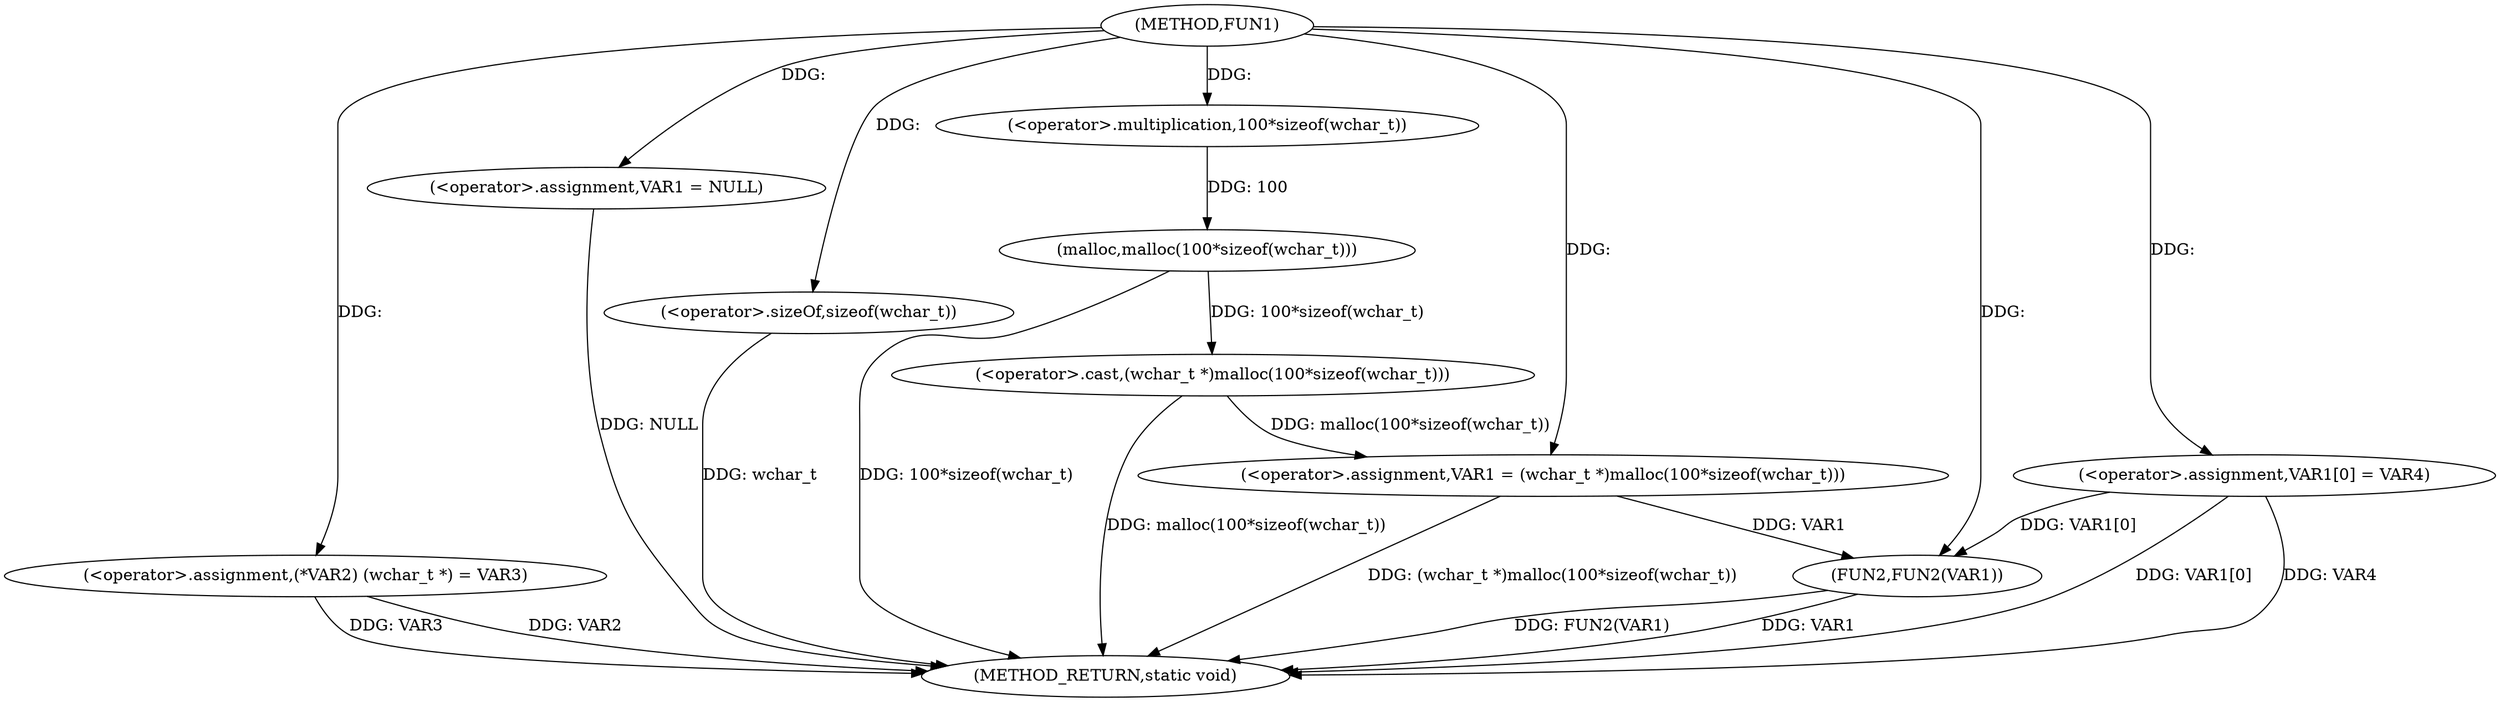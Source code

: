 digraph FUN1 {  
"1000100" [label = "(METHOD,FUN1)" ]
"1000126" [label = "(METHOD_RETURN,static void)" ]
"1000104" [label = "(<operator>.assignment,(*VAR2) (wchar_t *) = VAR3)" ]
"1000107" [label = "(<operator>.assignment,VAR1 = NULL)" ]
"1000110" [label = "(<operator>.assignment,VAR1 = (wchar_t *)malloc(100*sizeof(wchar_t)))" ]
"1000112" [label = "(<operator>.cast,(wchar_t *)malloc(100*sizeof(wchar_t)))" ]
"1000114" [label = "(malloc,malloc(100*sizeof(wchar_t)))" ]
"1000115" [label = "(<operator>.multiplication,100*sizeof(wchar_t))" ]
"1000117" [label = "(<operator>.sizeOf,sizeof(wchar_t))" ]
"1000119" [label = "(<operator>.assignment,VAR1[0] = VAR4)" ]
"1000124" [label = "(FUN2,FUN2(VAR1))" ]
  "1000124" -> "1000126"  [ label = "DDG: VAR1"] 
  "1000104" -> "1000126"  [ label = "DDG: VAR2"] 
  "1000112" -> "1000126"  [ label = "DDG: malloc(100*sizeof(wchar_t))"] 
  "1000119" -> "1000126"  [ label = "DDG: VAR4"] 
  "1000114" -> "1000126"  [ label = "DDG: 100*sizeof(wchar_t)"] 
  "1000117" -> "1000126"  [ label = "DDG: wchar_t"] 
  "1000110" -> "1000126"  [ label = "DDG: (wchar_t *)malloc(100*sizeof(wchar_t))"] 
  "1000124" -> "1000126"  [ label = "DDG: FUN2(VAR1)"] 
  "1000119" -> "1000126"  [ label = "DDG: VAR1[0]"] 
  "1000104" -> "1000126"  [ label = "DDG: VAR3"] 
  "1000107" -> "1000126"  [ label = "DDG: NULL"] 
  "1000100" -> "1000104"  [ label = "DDG: "] 
  "1000100" -> "1000107"  [ label = "DDG: "] 
  "1000112" -> "1000110"  [ label = "DDG: malloc(100*sizeof(wchar_t))"] 
  "1000100" -> "1000110"  [ label = "DDG: "] 
  "1000114" -> "1000112"  [ label = "DDG: 100*sizeof(wchar_t)"] 
  "1000115" -> "1000114"  [ label = "DDG: 100"] 
  "1000100" -> "1000115"  [ label = "DDG: "] 
  "1000100" -> "1000117"  [ label = "DDG: "] 
  "1000100" -> "1000119"  [ label = "DDG: "] 
  "1000119" -> "1000124"  [ label = "DDG: VAR1[0]"] 
  "1000110" -> "1000124"  [ label = "DDG: VAR1"] 
  "1000100" -> "1000124"  [ label = "DDG: "] 
}
